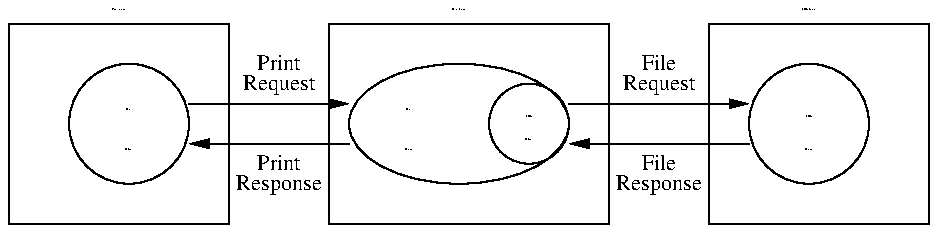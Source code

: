 ...\"
...\"  @OSF_COPYRIGHT@
...\"  COPYRIGHT NOTICE
...\"  Copyright (c) 1990, 1991, 1992, 1993 Open Software Foundation, Inc.
...\"  ALL RIGHTS RESERVED (DCE).  See the file named COPYRIGHT.DCE in the
...\"  src directory for the full copyright text.
...\"
...\"
...\" HISTORY
...\" $Log: 1_overview_03.pic,v $
...\" Revision 1.1.2.3  1993/01/29  17:20:06  cjd
...\" 	Embedded copyright notice
...\" 	[1993/01/29  17:04:05  cjd]
...\"
...\" Revision 1.1.2.2  1992/09/01  17:11:25  weir
...\" 	Moved
...\" 	[1992/09/01  16:59:55  weir]
...\" 
...\" Revision 1.1  1992/01/29  15:41:13  damon
...\" 	Initial revision
...\" 
...\" $EndLog$
...\"
...\" (c) Copyright 1991, Open Software Foundation, Inc. ALL RIGHTS RESERVED
.PS
scale = 80
ellipse wid 88 ht 48 at 180, 40
circle radius 16 at 208, 40
"\fR\s10Print\s0\fP"  at 160, 48
line ->  from 136, 32 \
	to 72, 32 
line ->  from 296, 32 \
	to 224, 32 
line ->  from 224, 48 \
	to 296, 48 
line ->  from 72, 48 \
	to 136, 48 
"\fR\s10File Server\s0\fP"  at 320, 88
"\fR\s8File\s0\fP"  at 260, 64
"\fR\s8File\s0\fP"  at 260, 24
"\fR\s8Response\s0\fP"  at 260, 16
"\fR\s8Request\s0\fP"  at 260, 56
box  wid 112 ht 80 at 184, 40
"\fR\s8Print\s0\fP"  at 108, 24
"\fR\s8Response\s0\fP"  at 108, 16
"\fR\s8Request\s0\fP"  at 108, 56
"\fR\s8Print\s0\fP"  at 108, 64
"\fR\s10Workstation\s0\fP"  at 44, 88
"\fR\s10Print Server\s0\fP"  at 180, 88
box  wid 88 ht 80 at 44, 40
"\fR\s10Print\s0\fP"  at 48, 48
"\fR\s10Client\s0\fP"  at 48, 32
circle radius 24 at 48, 40
"\fR\s10File\s0\fP"  at 208, 45
"\fR\s10Server\s0\fP"  at 160, 32
"\fR\s10Client\s0\fP"  at 208, 36
box  wid 88 ht 80 at 324, 40
circle radius 24 at 320, 40
"\fR\s10File\s0\fP"  at 320, 45
"\fR\s10Server\s0\fP"  at 320, 32
.PE
